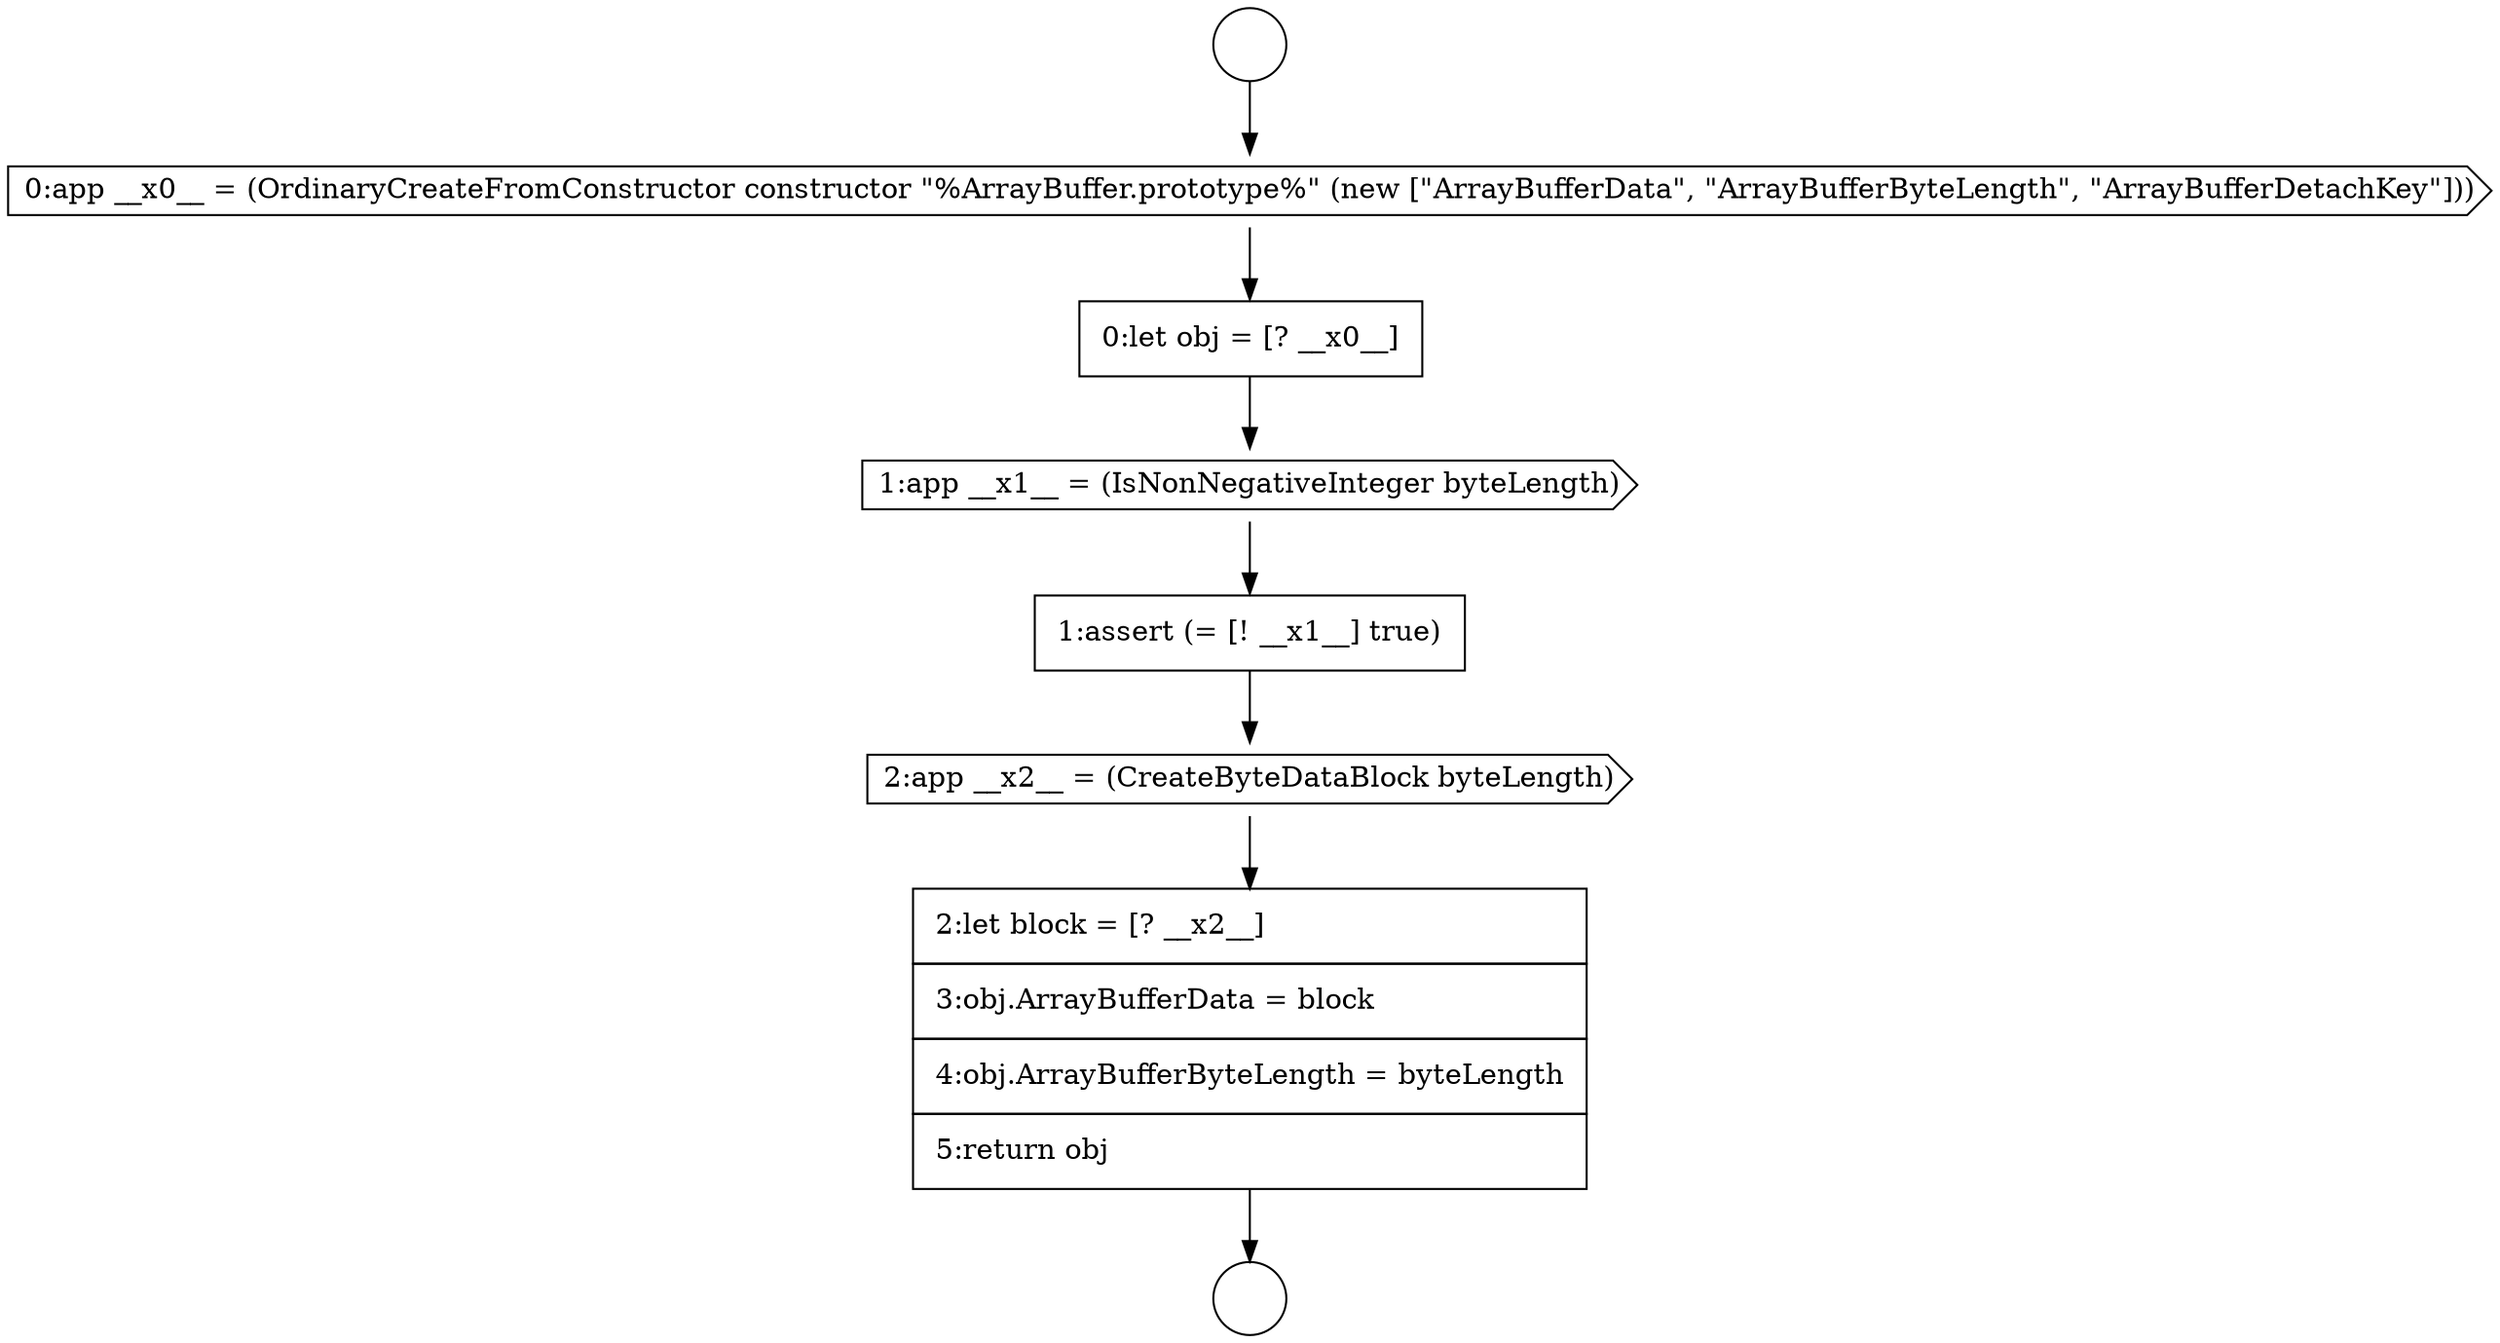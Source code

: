 digraph {
  node17270 [shape=none, margin=0, label=<<font color="black">
    <table border="0" cellborder="1" cellspacing="0" cellpadding="10">
      <tr><td align="left">1:assert (= [! __x1__] true)</td></tr>
    </table>
  </font>> color="black" fillcolor="white" style=filled]
  node17266 [shape=circle label=" " color="black" fillcolor="white" style=filled]
  node17267 [shape=cds, label=<<font color="black">0:app __x0__ = (OrdinaryCreateFromConstructor constructor &quot;%ArrayBuffer.prototype%&quot; (new [&quot;ArrayBufferData&quot;, &quot;ArrayBufferByteLength&quot;, &quot;ArrayBufferDetachKey&quot;]))</font>> color="black" fillcolor="white" style=filled]
  node17271 [shape=cds, label=<<font color="black">2:app __x2__ = (CreateByteDataBlock byteLength)</font>> color="black" fillcolor="white" style=filled]
  node17268 [shape=none, margin=0, label=<<font color="black">
    <table border="0" cellborder="1" cellspacing="0" cellpadding="10">
      <tr><td align="left">0:let obj = [? __x0__]</td></tr>
    </table>
  </font>> color="black" fillcolor="white" style=filled]
  node17272 [shape=none, margin=0, label=<<font color="black">
    <table border="0" cellborder="1" cellspacing="0" cellpadding="10">
      <tr><td align="left">2:let block = [? __x2__]</td></tr>
      <tr><td align="left">3:obj.ArrayBufferData = block</td></tr>
      <tr><td align="left">4:obj.ArrayBufferByteLength = byteLength</td></tr>
      <tr><td align="left">5:return obj</td></tr>
    </table>
  </font>> color="black" fillcolor="white" style=filled]
  node17269 [shape=cds, label=<<font color="black">1:app __x1__ = (IsNonNegativeInteger byteLength)</font>> color="black" fillcolor="white" style=filled]
  node17265 [shape=circle label=" " color="black" fillcolor="white" style=filled]
  node17271 -> node17272 [ color="black"]
  node17267 -> node17268 [ color="black"]
  node17272 -> node17266 [ color="black"]
  node17270 -> node17271 [ color="black"]
  node17268 -> node17269 [ color="black"]
  node17269 -> node17270 [ color="black"]
  node17265 -> node17267 [ color="black"]
}
